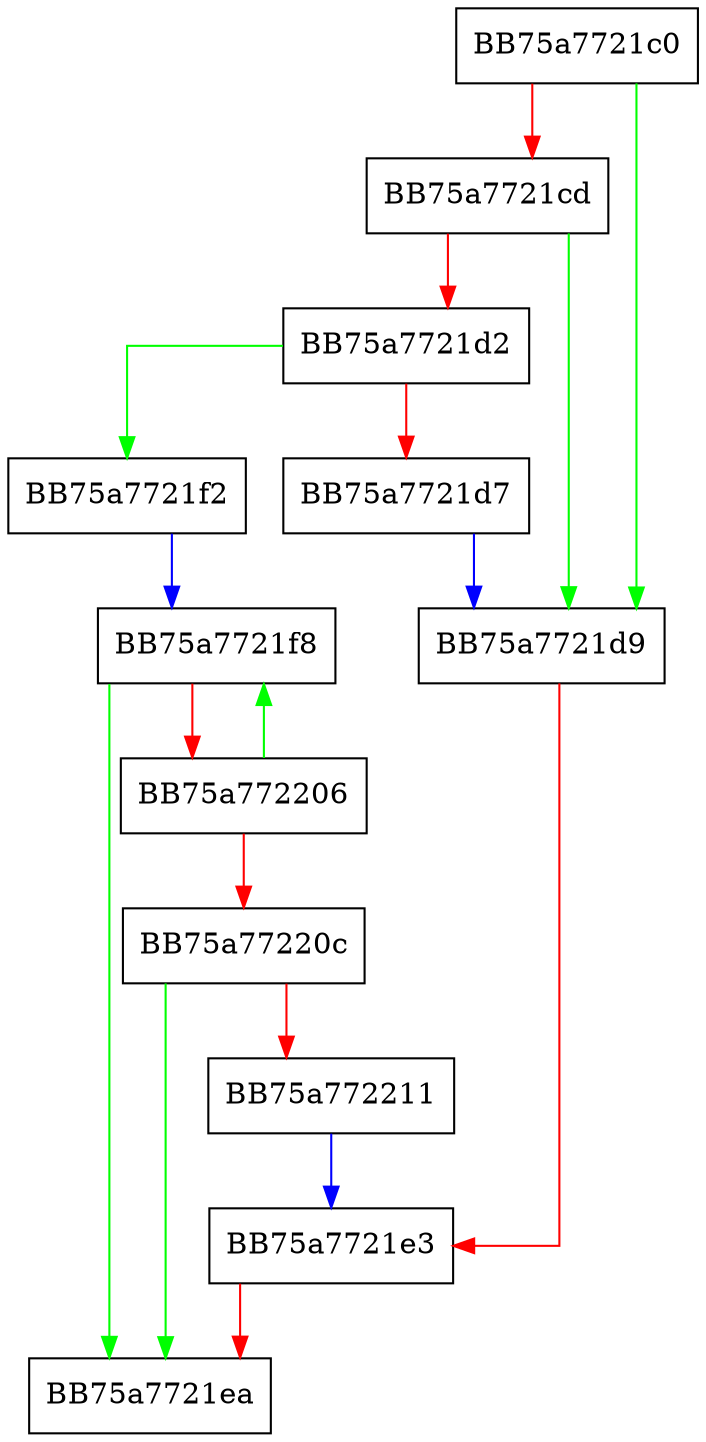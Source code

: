 digraph strcpy_s {
  node [shape="box"];
  graph [splines=ortho];
  BB75a7721c0 -> BB75a7721d9 [color="green"];
  BB75a7721c0 -> BB75a7721cd [color="red"];
  BB75a7721cd -> BB75a7721d9 [color="green"];
  BB75a7721cd -> BB75a7721d2 [color="red"];
  BB75a7721d2 -> BB75a7721f2 [color="green"];
  BB75a7721d2 -> BB75a7721d7 [color="red"];
  BB75a7721d7 -> BB75a7721d9 [color="blue"];
  BB75a7721d9 -> BB75a7721e3 [color="red"];
  BB75a7721e3 -> BB75a7721ea [color="red"];
  BB75a7721f2 -> BB75a7721f8 [color="blue"];
  BB75a7721f8 -> BB75a7721ea [color="green"];
  BB75a7721f8 -> BB75a772206 [color="red"];
  BB75a772206 -> BB75a7721f8 [color="green"];
  BB75a772206 -> BB75a77220c [color="red"];
  BB75a77220c -> BB75a7721ea [color="green"];
  BB75a77220c -> BB75a772211 [color="red"];
  BB75a772211 -> BB75a7721e3 [color="blue"];
}